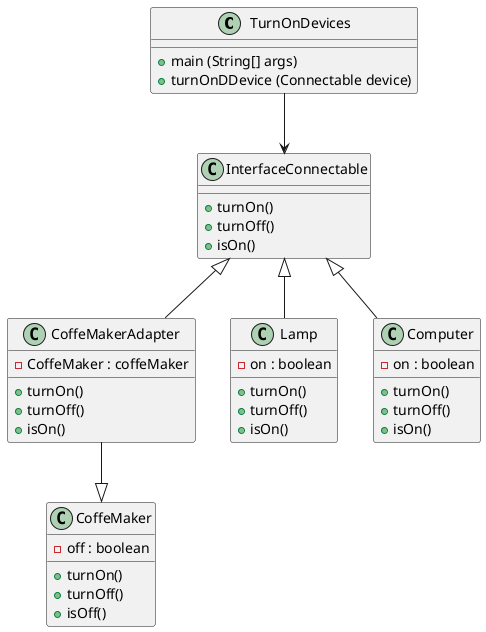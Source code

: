 @startuml practica9Diagrama

class TurnOnDevices {
    +main (String[] args)
    +turnOnDDevice (Connectable device)
}

class InterfaceConnectable {
    +turnOn()
    +turnOff()
    +isOn()
}

class Lamp {
    - on : boolean
    +turnOn()
    +turnOff()
    +isOn()
}

class Computer {
    - on : boolean
    +turnOn()
    +turnOff()
    +isOn()
}

class CoffeMaker {
    - off : boolean
    +turnOn()
    +turnOff()
    +isOff()
}

class CoffeMakerAdapter {
    -CoffeMaker : coffeMaker
    +turnOn()
    +turnOff()
    +isOn()
}

CoffeMakerAdapter -up-|> InterfaceConnectable
CoffeMaker <|-up- CoffeMakerAdapter
InterfaceConnectable <-up- TurnOnDevices
Lamp -up-|> InterfaceConnectable
Computer -up-|> InterfaceConnectable


@enduml
